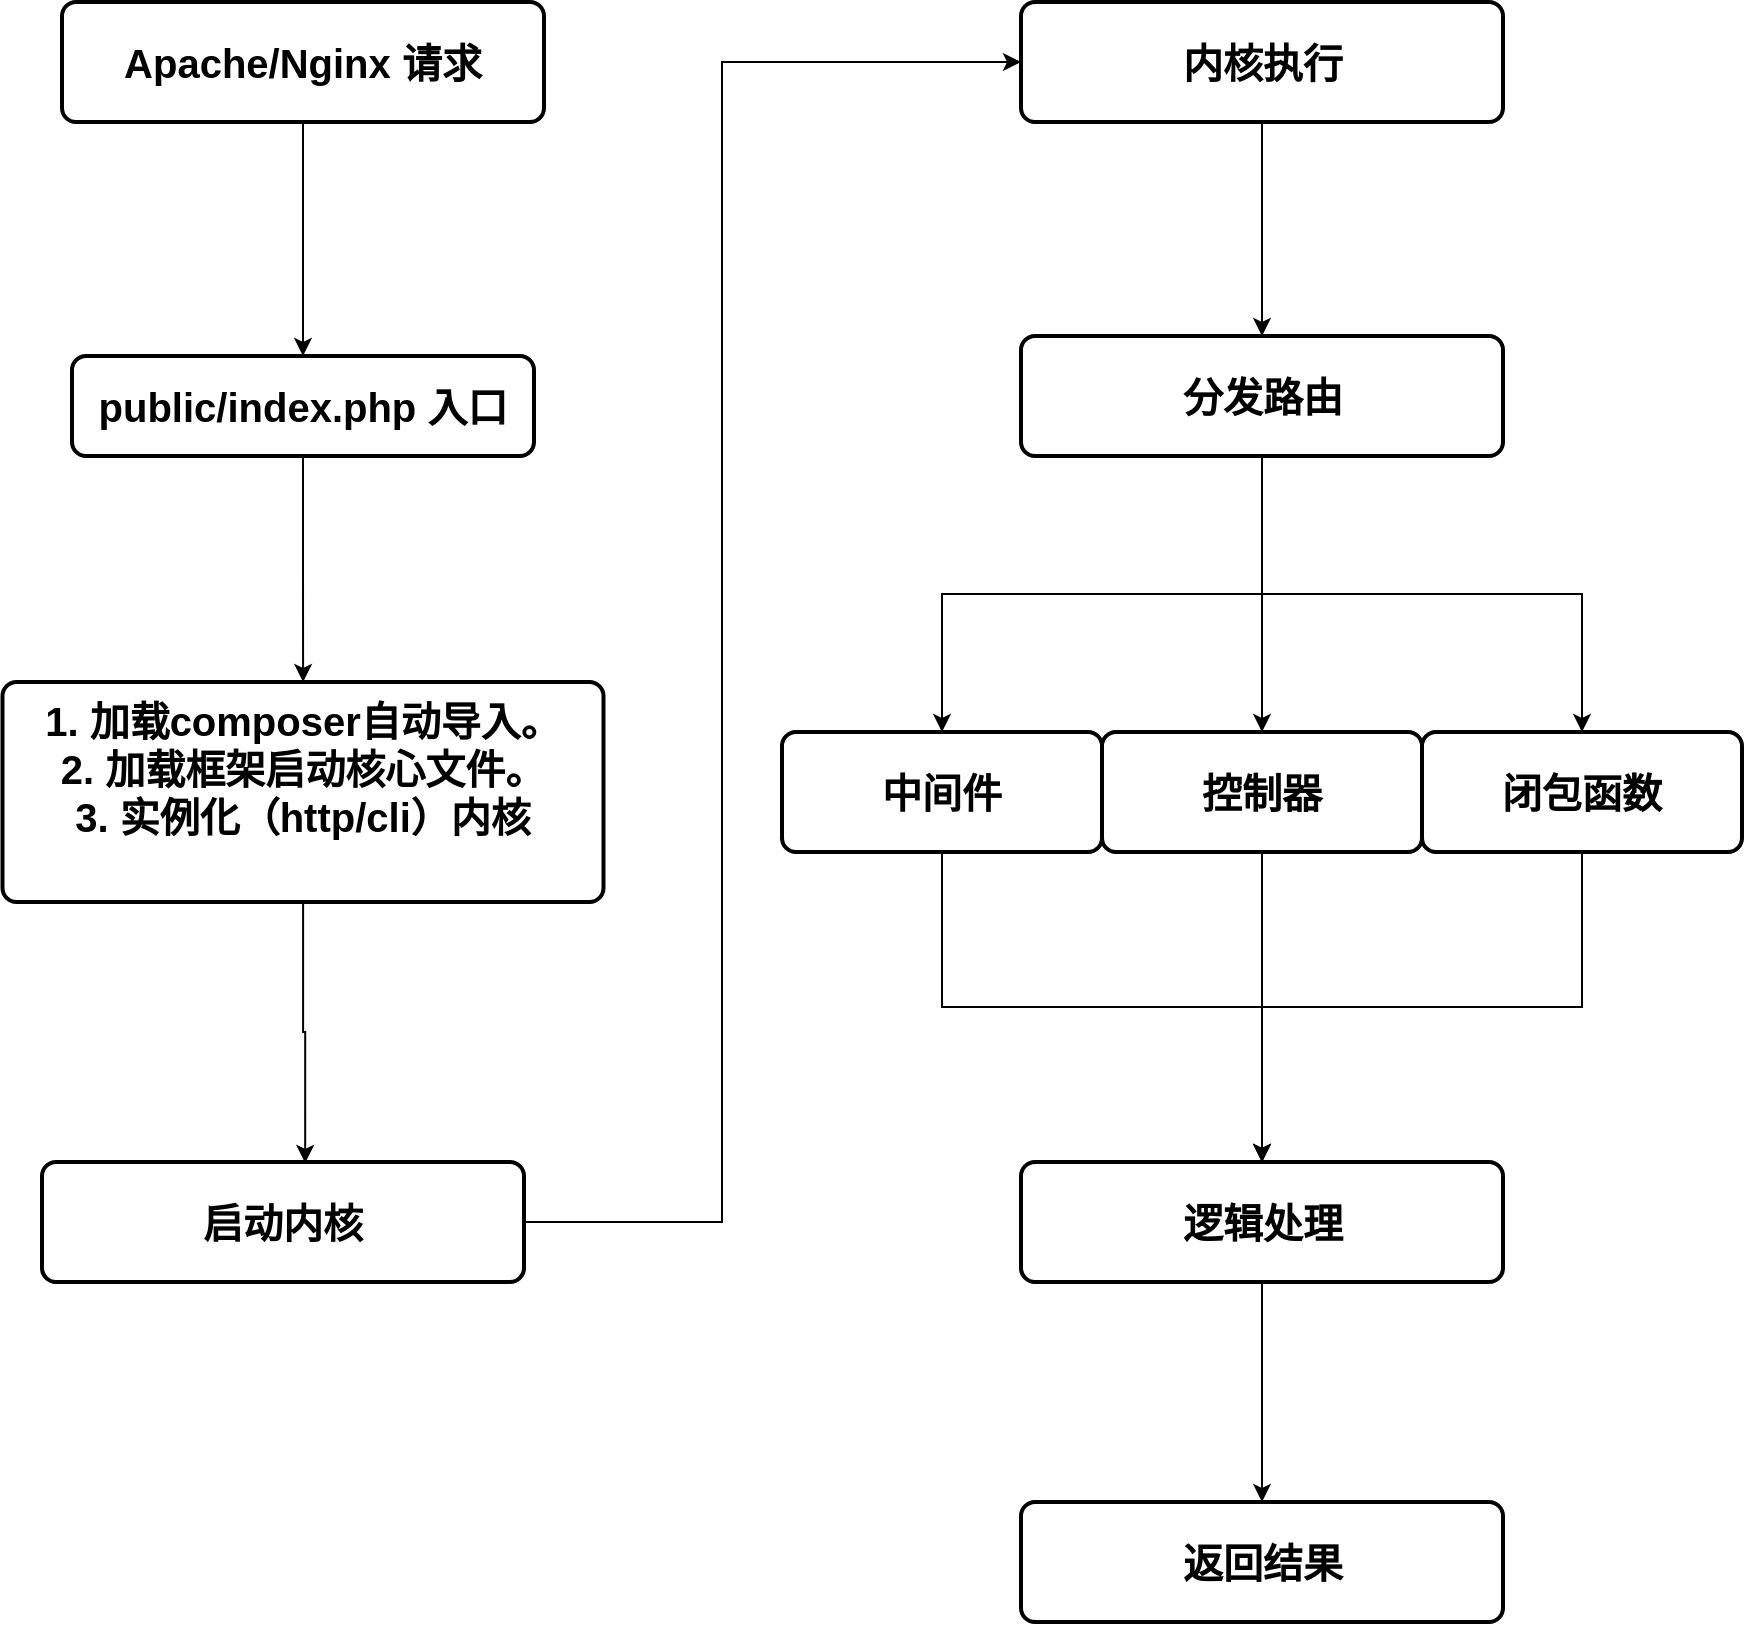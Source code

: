 <mxfile version="17.4.0" type="device"><diagram id="7Yk7CoosqGXtUoa5dway" name="Page-1"><mxGraphModel dx="1218" dy="713" grid="1" gridSize="10" guides="1" tooltips="1" connect="1" arrows="1" fold="1" page="1" pageScale="1" pageWidth="827" pageHeight="1169" math="0" shadow="0"><root><mxCell id="0"/><mxCell id="1" parent="0"/><mxCell id="De7L3y1r0g0He1rljM10-19" style="edgeStyle=orthogonalEdgeStyle;rounded=0;orthogonalLoop=1;jettySize=auto;html=1;exitX=0.5;exitY=1;exitDx=0;exitDy=0;fontSize=20;" edge="1" parent="1" source="De7L3y1r0g0He1rljM10-8" target="De7L3y1r0g0He1rljM10-9"><mxGeometry relative="1" as="geometry"/></mxCell><mxCell id="De7L3y1r0g0He1rljM10-8" value="&lt;b&gt;&lt;font style=&quot;font-size: 20px&quot;&gt;Apache/Nginx 请求&lt;/font&gt;&lt;/b&gt;" style="rounded=1;whiteSpace=wrap;html=1;absoluteArcSize=1;arcSize=14;strokeWidth=2;" vertex="1" parent="1"><mxGeometry x="360" y="580" width="241" height="60" as="geometry"/></mxCell><mxCell id="De7L3y1r0g0He1rljM10-21" style="edgeStyle=orthogonalEdgeStyle;rounded=0;orthogonalLoop=1;jettySize=auto;html=1;exitX=0.5;exitY=1;exitDx=0;exitDy=0;fontSize=20;" edge="1" parent="1" source="De7L3y1r0g0He1rljM10-9" target="De7L3y1r0g0He1rljM10-11"><mxGeometry relative="1" as="geometry"/></mxCell><mxCell id="De7L3y1r0g0He1rljM10-9" value="&lt;span style=&quot;font-size: 20px&quot;&gt;&lt;b&gt;public/index.php 入口&lt;/b&gt;&lt;/span&gt;" style="rounded=1;whiteSpace=wrap;html=1;absoluteArcSize=1;arcSize=14;strokeWidth=2;" vertex="1" parent="1"><mxGeometry x="365" y="757" width="231" height="50" as="geometry"/></mxCell><mxCell id="De7L3y1r0g0He1rljM10-32" style="edgeStyle=orthogonalEdgeStyle;rounded=0;orthogonalLoop=1;jettySize=auto;html=1;exitX=1;exitY=0.5;exitDx=0;exitDy=0;entryX=0;entryY=0.5;entryDx=0;entryDy=0;fontSize=20;" edge="1" parent="1" source="De7L3y1r0g0He1rljM10-10" target="De7L3y1r0g0He1rljM10-12"><mxGeometry relative="1" as="geometry"><Array as="points"><mxPoint x="690" y="1190"/><mxPoint x="690" y="610"/></Array></mxGeometry></mxCell><mxCell id="De7L3y1r0g0He1rljM10-10" value="&lt;b&gt;&lt;font style=&quot;font-size: 20px&quot;&gt;启动内核&lt;/font&gt;&lt;/b&gt;" style="rounded=1;whiteSpace=wrap;html=1;absoluteArcSize=1;arcSize=14;strokeWidth=2;" vertex="1" parent="1"><mxGeometry x="350" y="1160" width="241" height="60" as="geometry"/></mxCell><mxCell id="De7L3y1r0g0He1rljM10-20" style="edgeStyle=orthogonalEdgeStyle;rounded=0;orthogonalLoop=1;jettySize=auto;html=1;entryX=0.546;entryY=0.008;entryDx=0;entryDy=0;entryPerimeter=0;fontSize=20;" edge="1" parent="1" source="De7L3y1r0g0He1rljM10-11" target="De7L3y1r0g0He1rljM10-10"><mxGeometry relative="1" as="geometry"/></mxCell><mxCell id="De7L3y1r0g0He1rljM10-11" value="&lt;span style=&quot;font-size: 20px&quot;&gt;&lt;b&gt;1. 加载composer自动导入。&lt;br&gt;2. 加载框架启动核心文件。&lt;br&gt;3. 实例化（http/cli）内核&lt;br&gt;&lt;br&gt;&lt;/b&gt;&lt;/span&gt;" style="rounded=1;whiteSpace=wrap;html=1;absoluteArcSize=1;arcSize=14;strokeWidth=2;" vertex="1" parent="1"><mxGeometry x="330.25" y="920" width="300.5" height="110" as="geometry"/></mxCell><mxCell id="De7L3y1r0g0He1rljM10-23" style="edgeStyle=orthogonalEdgeStyle;rounded=0;orthogonalLoop=1;jettySize=auto;html=1;exitX=0.5;exitY=1;exitDx=0;exitDy=0;entryX=0.5;entryY=0;entryDx=0;entryDy=0;fontSize=20;" edge="1" parent="1" source="De7L3y1r0g0He1rljM10-12" target="De7L3y1r0g0He1rljM10-13"><mxGeometry relative="1" as="geometry"/></mxCell><mxCell id="De7L3y1r0g0He1rljM10-12" value="&lt;span style=&quot;font-size: 20px&quot;&gt;&lt;b&gt;内核执行&lt;/b&gt;&lt;/span&gt;" style="rounded=1;whiteSpace=wrap;html=1;absoluteArcSize=1;arcSize=14;strokeWidth=2;" vertex="1" parent="1"><mxGeometry x="839.5" y="580" width="241" height="60" as="geometry"/></mxCell><mxCell id="De7L3y1r0g0He1rljM10-24" style="edgeStyle=orthogonalEdgeStyle;rounded=0;orthogonalLoop=1;jettySize=auto;html=1;exitX=0.5;exitY=1;exitDx=0;exitDy=0;fontSize=20;" edge="1" parent="1" source="De7L3y1r0g0He1rljM10-13" target="De7L3y1r0g0He1rljM10-14"><mxGeometry relative="1" as="geometry"/></mxCell><mxCell id="De7L3y1r0g0He1rljM10-25" style="edgeStyle=orthogonalEdgeStyle;rounded=0;orthogonalLoop=1;jettySize=auto;html=1;fontSize=20;" edge="1" parent="1" source="De7L3y1r0g0He1rljM10-13" target="De7L3y1r0g0He1rljM10-16"><mxGeometry relative="1" as="geometry"/></mxCell><mxCell id="De7L3y1r0g0He1rljM10-26" style="edgeStyle=orthogonalEdgeStyle;rounded=0;orthogonalLoop=1;jettySize=auto;html=1;fontSize=20;exitX=0.5;exitY=1;exitDx=0;exitDy=0;" edge="1" parent="1" source="De7L3y1r0g0He1rljM10-13" target="De7L3y1r0g0He1rljM10-15"><mxGeometry relative="1" as="geometry"/></mxCell><mxCell id="De7L3y1r0g0He1rljM10-13" value="&lt;span style=&quot;font-size: 20px&quot;&gt;&lt;b&gt;分发路由&lt;/b&gt;&lt;/span&gt;" style="rounded=1;whiteSpace=wrap;html=1;absoluteArcSize=1;arcSize=14;strokeWidth=2;" vertex="1" parent="1"><mxGeometry x="839.5" y="747" width="241" height="60" as="geometry"/></mxCell><mxCell id="De7L3y1r0g0He1rljM10-27" style="edgeStyle=orthogonalEdgeStyle;rounded=0;orthogonalLoop=1;jettySize=auto;html=1;exitX=0.5;exitY=1;exitDx=0;exitDy=0;fontSize=20;" edge="1" parent="1" source="De7L3y1r0g0He1rljM10-14" target="De7L3y1r0g0He1rljM10-17"><mxGeometry relative="1" as="geometry"/></mxCell><mxCell id="De7L3y1r0g0He1rljM10-14" value="&lt;span style=&quot;font-size: 20px&quot;&gt;&lt;b&gt;中间件&lt;/b&gt;&lt;/span&gt;" style="rounded=1;whiteSpace=wrap;html=1;absoluteArcSize=1;arcSize=14;strokeWidth=2;" vertex="1" parent="1"><mxGeometry x="720" y="945" width="160" height="60" as="geometry"/></mxCell><mxCell id="De7L3y1r0g0He1rljM10-29" style="edgeStyle=orthogonalEdgeStyle;rounded=0;orthogonalLoop=1;jettySize=auto;html=1;exitX=0.5;exitY=1;exitDx=0;exitDy=0;fontSize=20;" edge="1" parent="1" source="De7L3y1r0g0He1rljM10-15" target="De7L3y1r0g0He1rljM10-17"><mxGeometry relative="1" as="geometry"><mxPoint x="870" y="1050" as="targetPoint"/></mxGeometry></mxCell><mxCell id="De7L3y1r0g0He1rljM10-15" value="&lt;span style=&quot;font-size: 20px&quot;&gt;&lt;b&gt;闭包函数&lt;/b&gt;&lt;/span&gt;" style="rounded=1;whiteSpace=wrap;html=1;absoluteArcSize=1;arcSize=14;strokeWidth=2;" vertex="1" parent="1"><mxGeometry x="1040" y="945" width="160" height="60" as="geometry"/></mxCell><mxCell id="De7L3y1r0g0He1rljM10-28" style="edgeStyle=orthogonalEdgeStyle;rounded=0;orthogonalLoop=1;jettySize=auto;html=1;exitX=0.5;exitY=1;exitDx=0;exitDy=0;fontSize=20;entryX=0.5;entryY=0;entryDx=0;entryDy=0;" edge="1" parent="1" source="De7L3y1r0g0He1rljM10-16" target="De7L3y1r0g0He1rljM10-17"><mxGeometry relative="1" as="geometry"><mxPoint x="870" y="1050" as="targetPoint"/></mxGeometry></mxCell><mxCell id="De7L3y1r0g0He1rljM10-16" value="&lt;span style=&quot;font-size: 20px&quot;&gt;&lt;b&gt;控制器&lt;/b&gt;&lt;/span&gt;" style="rounded=1;whiteSpace=wrap;html=1;absoluteArcSize=1;arcSize=14;strokeWidth=2;" vertex="1" parent="1"><mxGeometry x="880" y="945" width="160" height="60" as="geometry"/></mxCell><mxCell id="De7L3y1r0g0He1rljM10-30" style="edgeStyle=orthogonalEdgeStyle;rounded=0;orthogonalLoop=1;jettySize=auto;html=1;exitX=0.5;exitY=1;exitDx=0;exitDy=0;fontSize=20;" edge="1" parent="1" source="De7L3y1r0g0He1rljM10-17" target="De7L3y1r0g0He1rljM10-18"><mxGeometry relative="1" as="geometry"/></mxCell><mxCell id="De7L3y1r0g0He1rljM10-17" value="&lt;span style=&quot;font-size: 20px&quot;&gt;&lt;b&gt;逻辑处理&lt;/b&gt;&lt;/span&gt;" style="rounded=1;whiteSpace=wrap;html=1;absoluteArcSize=1;arcSize=14;strokeWidth=2;" vertex="1" parent="1"><mxGeometry x="839.5" y="1160" width="241" height="60" as="geometry"/></mxCell><mxCell id="De7L3y1r0g0He1rljM10-18" value="&lt;span style=&quot;font-size: 20px&quot;&gt;&lt;b&gt;返回结果&lt;/b&gt;&lt;/span&gt;" style="rounded=1;whiteSpace=wrap;html=1;absoluteArcSize=1;arcSize=14;strokeWidth=2;" vertex="1" parent="1"><mxGeometry x="839.5" y="1330" width="241" height="60" as="geometry"/></mxCell></root></mxGraphModel></diagram></mxfile>